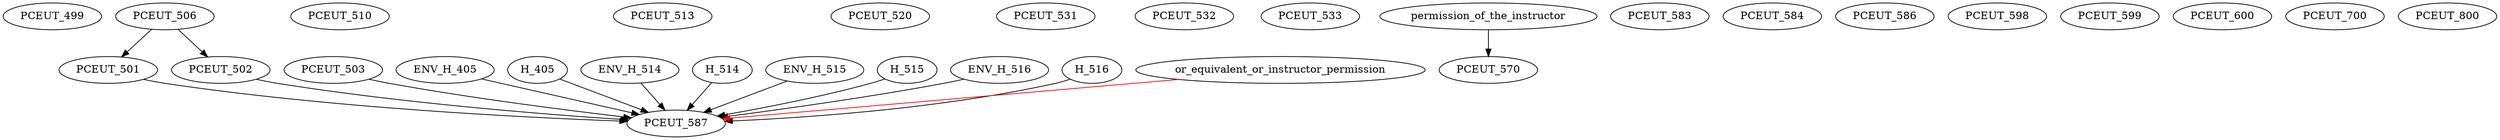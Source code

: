 digraph G {
    PCEUT_499;
    edge [color=black];
    PCEUT_506 -> PCEUT_501;
    edge [color=black];
    PCEUT_506 -> PCEUT_502;
    PCEUT_503;
    PCEUT_506;
    PCEUT_510;
    PCEUT_513;
    PCEUT_520;
    PCEUT_531;
    PCEUT_532;
    PCEUT_533;
    edge [color=black];
    permission_of_the_instructor -> PCEUT_570;
    PCEUT_583;
    PCEUT_584;
    PCEUT_586;
    edge [color=black];
    ENV_H_405 -> PCEUT_587;
    H_405 -> PCEUT_587;
    ENV_H_514 -> PCEUT_587;
    H_514 -> PCEUT_587;
    ENV_H_515 -> PCEUT_587;
    H_515 -> PCEUT_587;
    ENV_H_516 -> PCEUT_587;
    H_516 -> PCEUT_587;
    PCEUT_501 -> PCEUT_587;
    PCEUT_502 -> PCEUT_587;
    PCEUT_503 -> PCEUT_587;
    edge [color=red];
    or_equivalent_or_instructor_permission -> PCEUT_587;
    PCEUT_598;
    PCEUT_599;
    PCEUT_600;
    PCEUT_700;
    PCEUT_800;
}
